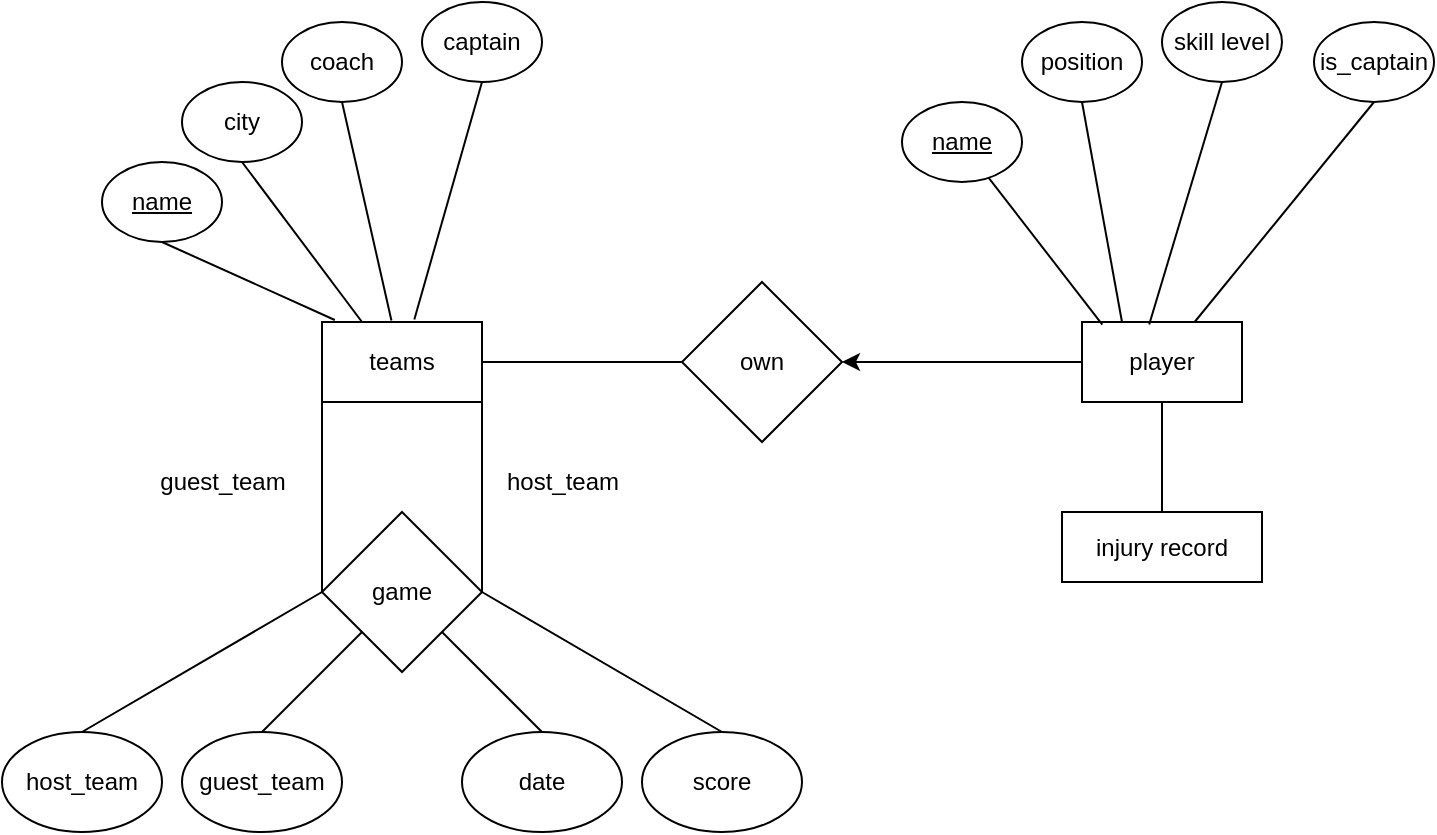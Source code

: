 <mxfile version="21.1.1" type="github">
  <diagram name="第1頁" id="CVr8SQuiVhqW5qeAEJfC">
    <mxGraphModel dx="893" dy="499" grid="1" gridSize="10" guides="1" tooltips="1" connect="1" arrows="1" fold="1" page="1" pageScale="1" pageWidth="827" pageHeight="1169" math="0" shadow="0">
      <root>
        <mxCell id="0" />
        <mxCell id="1" parent="0" />
        <mxCell id="_0a4XT0EOKOSwirypeSh-1" value="teams" style="rounded=0;whiteSpace=wrap;html=1;" parent="1" vertex="1">
          <mxGeometry x="210" y="380" width="80" height="40" as="geometry" />
        </mxCell>
        <mxCell id="_0a4XT0EOKOSwirypeSh-2" value="&lt;u&gt;name&lt;/u&gt;" style="ellipse;whiteSpace=wrap;html=1;" parent="1" vertex="1">
          <mxGeometry x="100" y="300" width="60" height="40" as="geometry" />
        </mxCell>
        <mxCell id="_0a4XT0EOKOSwirypeSh-3" value="" style="endArrow=none;html=1;rounded=0;entryX=0.5;entryY=1;entryDx=0;entryDy=0;exitX=0.08;exitY=-0.025;exitDx=0;exitDy=0;exitPerimeter=0;" parent="1" source="_0a4XT0EOKOSwirypeSh-1" target="_0a4XT0EOKOSwirypeSh-2" edge="1">
          <mxGeometry width="50" height="50" relative="1" as="geometry">
            <mxPoint x="270" y="310" as="sourcePoint" />
            <mxPoint x="320" y="260" as="targetPoint" />
          </mxGeometry>
        </mxCell>
        <mxCell id="_0a4XT0EOKOSwirypeSh-4" value="city" style="ellipse;whiteSpace=wrap;html=1;" parent="1" vertex="1">
          <mxGeometry x="140" y="260" width="60" height="40" as="geometry" />
        </mxCell>
        <mxCell id="_0a4XT0EOKOSwirypeSh-5" value="" style="endArrow=none;html=1;rounded=0;entryX=0.5;entryY=1;entryDx=0;entryDy=0;exitX=0.25;exitY=0;exitDx=0;exitDy=0;" parent="1" source="_0a4XT0EOKOSwirypeSh-1" target="_0a4XT0EOKOSwirypeSh-4" edge="1">
          <mxGeometry width="50" height="50" relative="1" as="geometry">
            <mxPoint x="270" y="310" as="sourcePoint" />
            <mxPoint x="320" y="260" as="targetPoint" />
          </mxGeometry>
        </mxCell>
        <mxCell id="_0a4XT0EOKOSwirypeSh-6" value="coach" style="ellipse;whiteSpace=wrap;html=1;" parent="1" vertex="1">
          <mxGeometry x="190" y="230" width="60" height="40" as="geometry" />
        </mxCell>
        <mxCell id="_0a4XT0EOKOSwirypeSh-7" value="" style="endArrow=none;html=1;rounded=0;entryX=0.5;entryY=1;entryDx=0;entryDy=0;exitX=0.434;exitY=-0.018;exitDx=0;exitDy=0;exitPerimeter=0;" parent="1" source="_0a4XT0EOKOSwirypeSh-1" target="_0a4XT0EOKOSwirypeSh-6" edge="1">
          <mxGeometry width="50" height="50" relative="1" as="geometry">
            <mxPoint x="300" y="360" as="sourcePoint" />
            <mxPoint x="390" y="240" as="targetPoint" />
          </mxGeometry>
        </mxCell>
        <mxCell id="_0a4XT0EOKOSwirypeSh-8" value="captain" style="ellipse;whiteSpace=wrap;html=1;" parent="1" vertex="1">
          <mxGeometry x="260" y="220" width="60" height="40" as="geometry" />
        </mxCell>
        <mxCell id="_0a4XT0EOKOSwirypeSh-9" value="" style="endArrow=none;html=1;rounded=0;entryX=0.5;entryY=1;entryDx=0;entryDy=0;exitX=0.577;exitY=-0.032;exitDx=0;exitDy=0;exitPerimeter=0;" parent="1" source="_0a4XT0EOKOSwirypeSh-1" target="_0a4XT0EOKOSwirypeSh-8" edge="1">
          <mxGeometry width="50" height="50" relative="1" as="geometry">
            <mxPoint x="305" y="369" as="sourcePoint" />
            <mxPoint x="450" y="230" as="targetPoint" />
          </mxGeometry>
        </mxCell>
        <mxCell id="_0a4XT0EOKOSwirypeSh-11" value="" style="endArrow=none;html=1;rounded=0;exitX=1;exitY=0.5;exitDx=0;exitDy=0;" parent="1" source="_0a4XT0EOKOSwirypeSh-1" target="_0a4XT0EOKOSwirypeSh-21" edge="1">
          <mxGeometry width="50" height="50" relative="1" as="geometry">
            <mxPoint x="283.999" y="380" as="sourcePoint" />
            <mxPoint x="390" y="400" as="targetPoint" />
          </mxGeometry>
        </mxCell>
        <mxCell id="FeP_p8FUg1Oh6Y4tP-c4-3" value="" style="edgeStyle=orthogonalEdgeStyle;rounded=0;orthogonalLoop=1;jettySize=auto;html=1;" edge="1" parent="1" source="_0a4XT0EOKOSwirypeSh-12" target="_0a4XT0EOKOSwirypeSh-21">
          <mxGeometry relative="1" as="geometry" />
        </mxCell>
        <mxCell id="_0a4XT0EOKOSwirypeSh-12" value="player" style="rounded=0;whiteSpace=wrap;html=1;" parent="1" vertex="1">
          <mxGeometry x="590" y="380" width="80" height="40" as="geometry" />
        </mxCell>
        <mxCell id="_0a4XT0EOKOSwirypeSh-13" value="&lt;u&gt;name&lt;/u&gt;" style="ellipse;whiteSpace=wrap;html=1;" parent="1" vertex="1">
          <mxGeometry x="500" y="270" width="60" height="40" as="geometry" />
        </mxCell>
        <mxCell id="_0a4XT0EOKOSwirypeSh-14" value="" style="endArrow=none;html=1;rounded=0;entryX=0.721;entryY=0.946;entryDx=0;entryDy=0;exitX=0.127;exitY=0.032;exitDx=0;exitDy=0;exitPerimeter=0;entryPerimeter=0;" parent="1" source="_0a4XT0EOKOSwirypeSh-12" target="_0a4XT0EOKOSwirypeSh-13" edge="1">
          <mxGeometry width="50" height="50" relative="1" as="geometry">
            <mxPoint x="626" y="359" as="sourcePoint" />
            <mxPoint x="540" y="320" as="targetPoint" />
          </mxGeometry>
        </mxCell>
        <mxCell id="_0a4XT0EOKOSwirypeSh-15" value="position" style="ellipse;whiteSpace=wrap;html=1;" parent="1" vertex="1">
          <mxGeometry x="560" y="230" width="60" height="40" as="geometry" />
        </mxCell>
        <mxCell id="_0a4XT0EOKOSwirypeSh-16" value="" style="endArrow=none;html=1;rounded=0;entryX=0.5;entryY=1;entryDx=0;entryDy=0;exitX=0.25;exitY=0;exitDx=0;exitDy=0;" parent="1" source="_0a4XT0EOKOSwirypeSh-12" target="_0a4XT0EOKOSwirypeSh-15" edge="1">
          <mxGeometry width="50" height="50" relative="1" as="geometry">
            <mxPoint x="670" y="380" as="sourcePoint" />
            <mxPoint x="760" y="260" as="targetPoint" />
          </mxGeometry>
        </mxCell>
        <mxCell id="_0a4XT0EOKOSwirypeSh-17" value="skill level" style="ellipse;whiteSpace=wrap;html=1;" parent="1" vertex="1">
          <mxGeometry x="630" y="220" width="60" height="40" as="geometry" />
        </mxCell>
        <mxCell id="_0a4XT0EOKOSwirypeSh-18" value="" style="endArrow=none;html=1;rounded=0;entryX=0.5;entryY=1;entryDx=0;entryDy=0;exitX=0.42;exitY=0.032;exitDx=0;exitDy=0;exitPerimeter=0;" parent="1" source="_0a4XT0EOKOSwirypeSh-12" target="_0a4XT0EOKOSwirypeSh-17" edge="1">
          <mxGeometry width="50" height="50" relative="1" as="geometry">
            <mxPoint x="635" y="380" as="sourcePoint" />
            <mxPoint x="820" y="240" as="targetPoint" />
          </mxGeometry>
        </mxCell>
        <mxCell id="_0a4XT0EOKOSwirypeSh-19" value="is_captain" style="ellipse;whiteSpace=wrap;html=1;" parent="1" vertex="1">
          <mxGeometry x="706" y="230" width="60" height="40" as="geometry" />
        </mxCell>
        <mxCell id="_0a4XT0EOKOSwirypeSh-20" value="" style="endArrow=none;html=1;rounded=0;entryX=0.5;entryY=1;entryDx=0;entryDy=0;" parent="1" source="_0a4XT0EOKOSwirypeSh-12" target="_0a4XT0EOKOSwirypeSh-19" edge="1">
          <mxGeometry width="50" height="50" relative="1" as="geometry">
            <mxPoint x="700" y="371" as="sourcePoint" />
            <mxPoint x="896" y="230" as="targetPoint" />
          </mxGeometry>
        </mxCell>
        <mxCell id="_0a4XT0EOKOSwirypeSh-21" value="own" style="rhombus;whiteSpace=wrap;html=1;" parent="1" vertex="1">
          <mxGeometry x="390" y="360" width="80" height="80" as="geometry" />
        </mxCell>
        <mxCell id="_0a4XT0EOKOSwirypeSh-26" value="host_team" style="ellipse;whiteSpace=wrap;html=1;" parent="1" vertex="1">
          <mxGeometry x="50" y="585" width="80" height="50" as="geometry" />
        </mxCell>
        <mxCell id="_0a4XT0EOKOSwirypeSh-27" value="" style="endArrow=none;html=1;rounded=0;entryX=0;entryY=0.5;entryDx=0;entryDy=0;exitX=0;exitY=1;exitDx=0;exitDy=0;" parent="1" source="_0a4XT0EOKOSwirypeSh-1" target="_0a4XT0EOKOSwirypeSh-35" edge="1">
          <mxGeometry width="50" height="50" relative="1" as="geometry">
            <mxPoint x="400" y="540" as="sourcePoint" />
            <mxPoint x="450" y="490" as="targetPoint" />
          </mxGeometry>
        </mxCell>
        <mxCell id="_0a4XT0EOKOSwirypeSh-28" value="guest_team" style="ellipse;whiteSpace=wrap;html=1;" parent="1" vertex="1">
          <mxGeometry x="140" y="585" width="80" height="50" as="geometry" />
        </mxCell>
        <mxCell id="_0a4XT0EOKOSwirypeSh-29" value="" style="endArrow=none;html=1;rounded=0;entryX=1;entryY=1;entryDx=0;entryDy=0;exitX=1;exitY=0.5;exitDx=0;exitDy=0;" parent="1" source="_0a4XT0EOKOSwirypeSh-35" target="_0a4XT0EOKOSwirypeSh-1" edge="1">
          <mxGeometry width="50" height="50" relative="1" as="geometry">
            <mxPoint x="456" y="559" as="sourcePoint" />
            <mxPoint x="540" y="461" as="targetPoint" />
          </mxGeometry>
        </mxCell>
        <mxCell id="_0a4XT0EOKOSwirypeSh-30" value="date" style="ellipse;whiteSpace=wrap;html=1;" parent="1" vertex="1">
          <mxGeometry x="280" y="585" width="80" height="50" as="geometry" />
        </mxCell>
        <mxCell id="_0a4XT0EOKOSwirypeSh-31" value="" style="endArrow=none;html=1;rounded=0;entryX=1;entryY=1;entryDx=0;entryDy=0;exitX=0.5;exitY=0;exitDx=0;exitDy=0;" parent="1" source="_0a4XT0EOKOSwirypeSh-30" target="_0a4XT0EOKOSwirypeSh-35" edge="1">
          <mxGeometry width="50" height="50" relative="1" as="geometry">
            <mxPoint x="536" y="568" as="sourcePoint" />
            <mxPoint x="620" y="470" as="targetPoint" />
          </mxGeometry>
        </mxCell>
        <mxCell id="_0a4XT0EOKOSwirypeSh-32" value="score" style="ellipse;whiteSpace=wrap;html=1;" parent="1" vertex="1">
          <mxGeometry x="370" y="585" width="80" height="50" as="geometry" />
        </mxCell>
        <mxCell id="_0a4XT0EOKOSwirypeSh-33" value="" style="endArrow=none;html=1;rounded=0;entryX=0.5;entryY=0;entryDx=0;entryDy=0;exitX=1;exitY=0.5;exitDx=0;exitDy=0;" parent="1" source="_0a4XT0EOKOSwirypeSh-35" target="_0a4XT0EOKOSwirypeSh-32" edge="1">
          <mxGeometry width="50" height="50" relative="1" as="geometry">
            <mxPoint x="636" y="598" as="sourcePoint" />
            <mxPoint x="720" y="500" as="targetPoint" />
          </mxGeometry>
        </mxCell>
        <mxCell id="_0a4XT0EOKOSwirypeSh-35" value="game" style="rhombus;whiteSpace=wrap;html=1;" parent="1" vertex="1">
          <mxGeometry x="210" y="475" width="80" height="80" as="geometry" />
        </mxCell>
        <mxCell id="_0a4XT0EOKOSwirypeSh-36" value="" style="endArrow=none;html=1;rounded=0;entryX=0;entryY=1;entryDx=0;entryDy=0;exitX=0.5;exitY=0;exitDx=0;exitDy=0;" parent="1" source="_0a4XT0EOKOSwirypeSh-28" target="_0a4XT0EOKOSwirypeSh-35" edge="1">
          <mxGeometry width="50" height="50" relative="1" as="geometry">
            <mxPoint x="240" y="580" as="sourcePoint" />
            <mxPoint x="450" y="430" as="targetPoint" />
          </mxGeometry>
        </mxCell>
        <mxCell id="_0a4XT0EOKOSwirypeSh-38" value="" style="endArrow=none;html=1;rounded=0;entryX=0;entryY=0.5;entryDx=0;entryDy=0;exitX=0.5;exitY=0;exitDx=0;exitDy=0;" parent="1" source="_0a4XT0EOKOSwirypeSh-26" target="_0a4XT0EOKOSwirypeSh-35" edge="1">
          <mxGeometry width="50" height="50" relative="1" as="geometry">
            <mxPoint x="400" y="480" as="sourcePoint" />
            <mxPoint x="450" y="430" as="targetPoint" />
          </mxGeometry>
        </mxCell>
        <mxCell id="_0a4XT0EOKOSwirypeSh-39" value="" style="endArrow=none;html=1;rounded=0;entryX=0.5;entryY=1;entryDx=0;entryDy=0;exitX=0.5;exitY=0;exitDx=0;exitDy=0;" parent="1" source="_0a4XT0EOKOSwirypeSh-41" target="_0a4XT0EOKOSwirypeSh-12" edge="1">
          <mxGeometry width="50" height="50" relative="1" as="geometry">
            <mxPoint x="630" y="490" as="sourcePoint" />
            <mxPoint x="450" y="370" as="targetPoint" />
          </mxGeometry>
        </mxCell>
        <mxCell id="_0a4XT0EOKOSwirypeSh-41" value="injury record" style="rounded=0;whiteSpace=wrap;html=1;" parent="1" vertex="1">
          <mxGeometry x="580" y="475" width="100" height="35" as="geometry" />
        </mxCell>
        <mxCell id="FeP_p8FUg1Oh6Y4tP-c4-1" value="host_team" style="text;html=1;align=center;verticalAlign=middle;resizable=0;points=[];autosize=1;strokeColor=none;fillColor=none;" vertex="1" parent="1">
          <mxGeometry x="290" y="445" width="80" height="30" as="geometry" />
        </mxCell>
        <mxCell id="FeP_p8FUg1Oh6Y4tP-c4-2" value="guest_team" style="text;html=1;align=center;verticalAlign=middle;resizable=0;points=[];autosize=1;strokeColor=none;fillColor=none;" vertex="1" parent="1">
          <mxGeometry x="115" y="445" width="90" height="30" as="geometry" />
        </mxCell>
      </root>
    </mxGraphModel>
  </diagram>
</mxfile>
